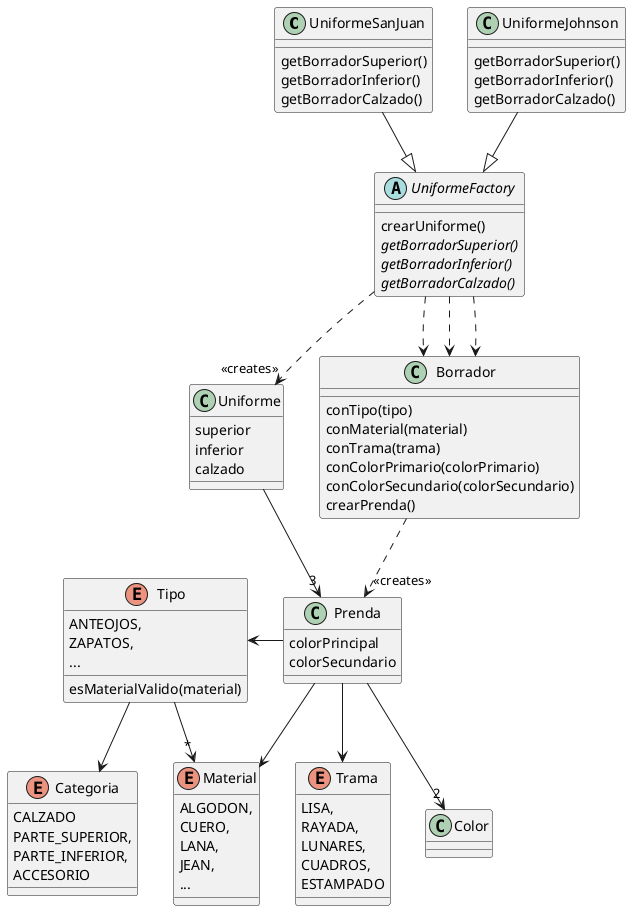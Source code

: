 @startuml iteracion-2

class UniformeSanJuan {
  getBorradorSuperior()
  getBorradorInferior()
  getBorradorCalzado()
}

class UniformeJohnson {
  getBorradorSuperior()
  getBorradorInferior()
  getBorradorCalzado()
}

UniformeSanJuan --|> UniformeFactory
UniformeJohnson --|> UniformeFactory

abstract UniformeFactory {
  crearUniforme()
  {abstract} getBorradorSuperior()
  {abstract} getBorradorInferior()
  {abstract} getBorradorCalzado()
}

UniformeFactory ..> "<<creates>>" Uniforme
UniformeFactory ..> Borrador
UniformeFactory ..> Borrador
UniformeFactory ..> Borrador

class Uniforme {
   superior
   inferior
   calzado
}

Uniforme --> "3" Prenda

class Borrador {
  conTipo(tipo)
  conMaterial(material)
  conTrama(trama)
  conColorPrimario(colorPrimario)
  conColorSecundario(colorSecundario)
  crearPrenda()
}

Borrador ..> "<<creates>>" Prenda

class Prenda {
 colorPrincipal
 colorSecundario
}

Prenda -left-> Tipo
Prenda --> Material
Prenda --> Trama
Prenda --> "2" Color

enum Material {
  ALGODON,
  CUERO,
  LANA,
  JEAN,
  ...
}

enum Trama {
  LISA,
  RAYADA,
  LUNARES,
  CUADROS,
  ESTAMPADO
}

class Color {
}

enum Tipo {
  ANTEOJOS,
  ZAPATOS,
  ...
  esMaterialValido(material)
}

Tipo --> "*" Material
Tipo --> Categoria

enum Categoria {
  CALZADO
  PARTE_SUPERIOR,
  PARTE_INFERIOR,
  ACCESORIO
}

@enduml
